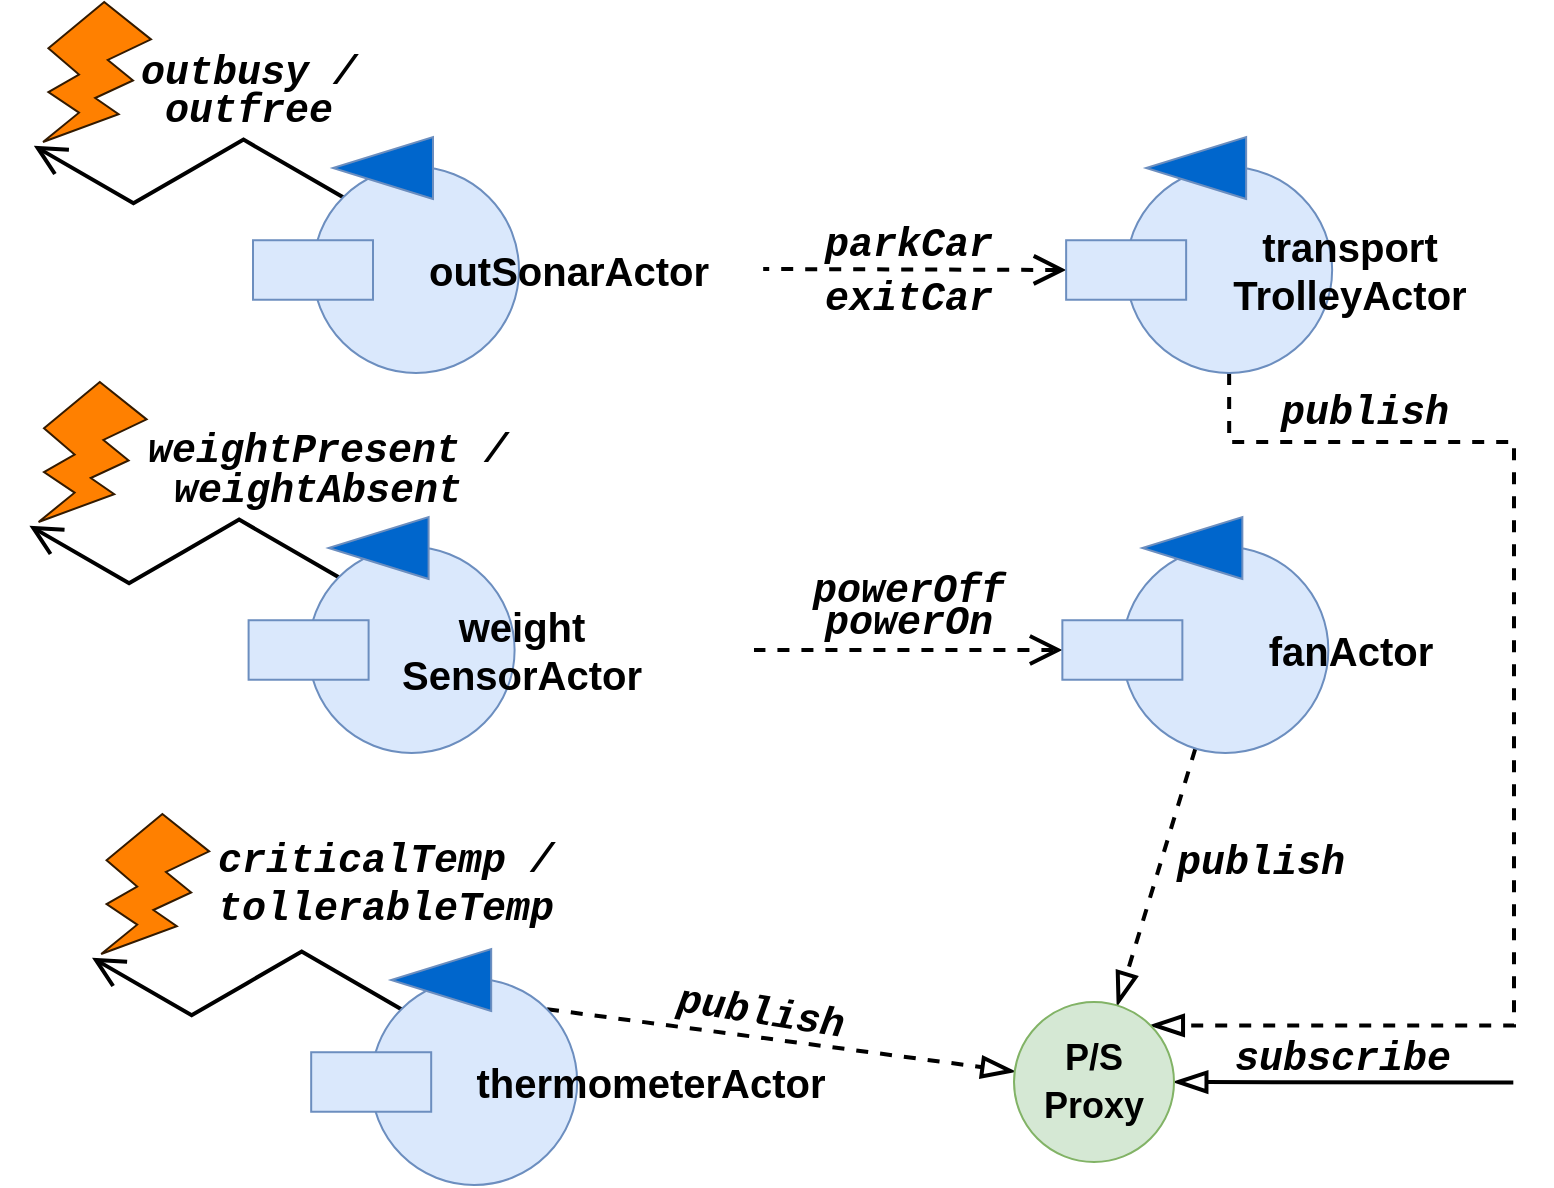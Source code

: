 <mxfile version="14.6.13" type="device"><diagram id="PS5p-miRpUZN3mHIzFUU" name="Pagina-1"><mxGraphModel dx="1117" dy="710" grid="1" gridSize="10" guides="1" tooltips="1" connect="1" arrows="1" fold="1" page="1" pageScale="1" pageWidth="827" pageHeight="1169" math="0" shadow="0"><root><mxCell id="0"/><mxCell id="1" parent="0"/><mxCell id="p0v2MCYOTG-1YUI7HmbI-3" style="edgeStyle=isometricEdgeStyle;rounded=0;orthogonalLoop=1;jettySize=auto;html=1;exitX=0;exitY=0;exitDx=0;exitDy=0;endSize=12;endArrow=open;endFill=0;elbow=vertical;entryX=-0.085;entryY=1.026;entryDx=0;entryDy=0;entryPerimeter=0;strokeWidth=2;" parent="1" source="4LaPOjj_Q7NK6tY3Kzd9-4" target="p0v2MCYOTG-1YUI7HmbI-2" edge="1"><mxGeometry relative="1" as="geometry"><mxPoint x="-35.5" y="171.5" as="targetPoint"/></mxGeometry></mxCell><mxCell id="4LaPOjj_Q7NK6tY3Kzd9-4" value="" style="ellipse;whiteSpace=wrap;html=1;aspect=fixed;fillColor=#dae8fc;fontStyle=1;fontFamily=Courier New;fontSize=20;strokeColor=#6c8ebf;" parent="1" vertex="1"><mxGeometry x="179.5" y="122.5" width="103" height="103" as="geometry"/></mxCell><mxCell id="4LaPOjj_Q7NK6tY3Kzd9-5" value="" style="triangle;whiteSpace=wrap;html=1;rotation=-180;strokeColor=#6C8EBF;fillColor=#0066CC;" parent="1" vertex="1"><mxGeometry x="189.5" y="107.5" width="50" height="31" as="geometry"/></mxCell><mxCell id="4LaPOjj_Q7NK6tY3Kzd9-6" value="" style="rounded=0;whiteSpace=wrap;html=1;fillColor=#dae8fc;strokeColor=#6c8ebf;" parent="1" vertex="1"><mxGeometry x="149.5" y="159.12" width="60" height="29.75" as="geometry"/></mxCell><mxCell id="4LaPOjj_Q7NK6tY3Kzd9-8" value="outSonarActor" style="text;html=1;strokeColor=none;fillColor=none;align=center;verticalAlign=middle;whiteSpace=wrap;rounded=0;fontSize=20;fontStyle=1" parent="1" vertex="1"><mxGeometry x="220.5" y="164" width="173" height="20" as="geometry"/></mxCell><mxCell id="p0v2MCYOTG-1YUI7HmbI-2" value="" style="verticalLabelPosition=bottom;verticalAlign=top;html=1;shape=mxgraph.basic.flash;rotation=0;direction=east;fillColor=#FF8000;strokeColor=#331A00;" parent="1" vertex="1"><mxGeometry x="44.5" y="40" width="54" height="70" as="geometry"/></mxCell><mxCell id="p0v2MCYOTG-1YUI7HmbI-4" value="outbusy /" style="text;html=1;strokeColor=none;fillColor=none;align=center;verticalAlign=middle;whiteSpace=wrap;rounded=0;fontStyle=3;fontFamily=Courier New;fontSize=20;labelBackgroundColor=none;labelBorderColor=none;" parent="1" vertex="1"><mxGeometry x="82" y="61.5" width="131" height="27" as="geometry"/></mxCell><mxCell id="p0v2MCYOTG-1YUI7HmbI-8" style="edgeStyle=isometricEdgeStyle;rounded=0;orthogonalLoop=1;jettySize=auto;html=1;exitX=0;exitY=0;exitDx=0;exitDy=0;endSize=12;endArrow=open;endFill=0;elbow=vertical;entryX=-0.085;entryY=1.026;entryDx=0;entryDy=0;entryPerimeter=0;strokeWidth=2;" parent="1" source="p0v2MCYOTG-1YUI7HmbI-9" target="p0v2MCYOTG-1YUI7HmbI-13" edge="1"><mxGeometry relative="1" as="geometry"><mxPoint x="-6.41" y="577.5" as="targetPoint"/></mxGeometry></mxCell><mxCell id="p0v2MCYOTG-1YUI7HmbI-42" style="edgeStyle=none;rounded=0;orthogonalLoop=1;jettySize=auto;html=1;exitX=1;exitY=0;exitDx=0;exitDy=0;fontFamily=Courier New;fontSize=20;startArrow=none;startFill=0;endArrow=blockThin;endFill=0;startSize=12;endSize=12;strokeWidth=2;dashed=1;" parent="1" source="p0v2MCYOTG-1YUI7HmbI-9" target="p0v2MCYOTG-1YUI7HmbI-40" edge="1"><mxGeometry relative="1" as="geometry"/></mxCell><mxCell id="p0v2MCYOTG-1YUI7HmbI-9" value="" style="ellipse;whiteSpace=wrap;html=1;aspect=fixed;fillColor=#dae8fc;fontStyle=1;fontFamily=Courier New;fontSize=20;strokeColor=#6c8ebf;" parent="1" vertex="1"><mxGeometry x="208.59" y="528.5" width="103" height="103" as="geometry"/></mxCell><mxCell id="p0v2MCYOTG-1YUI7HmbI-10" value="" style="triangle;whiteSpace=wrap;html=1;rotation=-180;strokeColor=#6C8EBF;fillColor=#0066CC;" parent="1" vertex="1"><mxGeometry x="218.59" y="513.5" width="50" height="31" as="geometry"/></mxCell><mxCell id="p0v2MCYOTG-1YUI7HmbI-11" value="" style="rounded=0;whiteSpace=wrap;html=1;fillColor=#dae8fc;strokeColor=#6c8ebf;" parent="1" vertex="1"><mxGeometry x="178.59" y="565.12" width="60" height="29.75" as="geometry"/></mxCell><mxCell id="p0v2MCYOTG-1YUI7HmbI-12" value="thermometerActor" style="text;html=1;strokeColor=none;fillColor=none;align=center;verticalAlign=middle;whiteSpace=wrap;rounded=0;fontSize=20;fontStyle=1" parent="1" vertex="1"><mxGeometry x="261.5" y="569.99" width="173" height="20" as="geometry"/></mxCell><mxCell id="p0v2MCYOTG-1YUI7HmbI-13" value="" style="verticalLabelPosition=bottom;verticalAlign=top;html=1;shape=mxgraph.basic.flash;rotation=0;direction=east;fillColor=#FF8000;strokeColor=#331A00;" parent="1" vertex="1"><mxGeometry x="73.59" y="446" width="54" height="70" as="geometry"/></mxCell><mxCell id="p0v2MCYOTG-1YUI7HmbI-14" value="criticalTemp /&lt;br&gt;tollerableTemp" style="text;html=1;strokeColor=none;fillColor=none;align=center;verticalAlign=middle;whiteSpace=wrap;rounded=0;fontStyle=3;fontFamily=Courier New;fontSize=20;labelBackgroundColor=none;labelBorderColor=none;" parent="1" vertex="1"><mxGeometry x="119.68" y="456.75" width="191.91" height="48.5" as="geometry"/></mxCell><mxCell id="p0v2MCYOTG-1YUI7HmbI-15" style="edgeStyle=isometricEdgeStyle;rounded=0;orthogonalLoop=1;jettySize=auto;html=1;exitX=0;exitY=0;exitDx=0;exitDy=0;endSize=12;endArrow=open;endFill=0;elbow=vertical;entryX=-0.085;entryY=1.026;entryDx=0;entryDy=0;entryPerimeter=0;strokeWidth=2;" parent="1" source="p0v2MCYOTG-1YUI7HmbI-16" target="p0v2MCYOTG-1YUI7HmbI-20" edge="1"><mxGeometry relative="1" as="geometry"><mxPoint x="-37.7" y="361.5" as="targetPoint"/></mxGeometry></mxCell><mxCell id="p0v2MCYOTG-1YUI7HmbI-16" value="" style="ellipse;whiteSpace=wrap;html=1;aspect=fixed;fillColor=#dae8fc;fontStyle=1;fontFamily=Courier New;fontSize=20;strokeColor=#6c8ebf;" parent="1" vertex="1"><mxGeometry x="177.3" y="312.5" width="103" height="103" as="geometry"/></mxCell><mxCell id="p0v2MCYOTG-1YUI7HmbI-17" value="" style="triangle;whiteSpace=wrap;html=1;rotation=-180;strokeColor=#6C8EBF;fillColor=#0066CC;" parent="1" vertex="1"><mxGeometry x="187.3" y="297.5" width="50" height="31" as="geometry"/></mxCell><mxCell id="p0v2MCYOTG-1YUI7HmbI-18" value="" style="rounded=0;whiteSpace=wrap;html=1;fillColor=#dae8fc;strokeColor=#6c8ebf;" parent="1" vertex="1"><mxGeometry x="147.3" y="349.12" width="60" height="29.75" as="geometry"/></mxCell><mxCell id="p0v2MCYOTG-1YUI7HmbI-19" value="weight&lt;br&gt;SensorActor" style="text;html=1;strokeColor=none;fillColor=none;align=center;verticalAlign=middle;whiteSpace=wrap;rounded=0;fontSize=20;fontStyle=1" parent="1" vertex="1"><mxGeometry x="218.3" y="354" width="131.7" height="20" as="geometry"/></mxCell><mxCell id="p0v2MCYOTG-1YUI7HmbI-20" value="" style="verticalLabelPosition=bottom;verticalAlign=top;html=1;shape=mxgraph.basic.flash;rotation=0;direction=east;fillColor=#FF8000;strokeColor=#331A00;" parent="1" vertex="1"><mxGeometry x="42.3" y="230" width="54" height="70" as="geometry"/></mxCell><mxCell id="p0v2MCYOTG-1YUI7HmbI-21" value="weightPresent /" style="text;html=1;strokeColor=none;fillColor=none;align=center;verticalAlign=middle;whiteSpace=wrap;rounded=0;fontStyle=3;fontFamily=Courier New;fontSize=20;labelBackgroundColor=none;labelBorderColor=none;" parent="1" vertex="1"><mxGeometry x="92" y="250" width="190" height="27" as="geometry"/></mxCell><mxCell id="Rj9xpIYj4Aq3__6QTYAu-10" style="rounded=0;orthogonalLoop=1;jettySize=auto;html=1;dashed=1;endArrow=blockThin;endFill=0;endSize=12;strokeWidth=2;" edge="1" parent="1" source="p0v2MCYOTG-1YUI7HmbI-23" target="p0v2MCYOTG-1YUI7HmbI-40"><mxGeometry relative="1" as="geometry"/></mxCell><mxCell id="p0v2MCYOTG-1YUI7HmbI-23" value="" style="ellipse;whiteSpace=wrap;html=1;aspect=fixed;fillColor=#dae8fc;fontStyle=1;fontFamily=Courier New;fontSize=20;strokeColor=#6c8ebf;" parent="1" vertex="1"><mxGeometry x="584.18" y="312.5" width="103" height="103" as="geometry"/></mxCell><mxCell id="p0v2MCYOTG-1YUI7HmbI-24" value="" style="triangle;whiteSpace=wrap;html=1;rotation=-180;strokeColor=#6C8EBF;fillColor=#0066CC;" parent="1" vertex="1"><mxGeometry x="594.18" y="297.5" width="50" height="31" as="geometry"/></mxCell><mxCell id="p0v2MCYOTG-1YUI7HmbI-29" style="rounded=0;orthogonalLoop=1;jettySize=auto;html=1;exitX=0;exitY=0.5;exitDx=0;exitDy=0;fontFamily=Courier New;fontSize=20;endArrow=none;endFill=0;endSize=12;strokeWidth=2;dashed=1;startArrow=open;startFill=0;startSize=12;" parent="1" source="p0v2MCYOTG-1YUI7HmbI-25" edge="1"><mxGeometry relative="1" as="geometry"><mxPoint x="400" y="364" as="targetPoint"/></mxGeometry></mxCell><mxCell id="p0v2MCYOTG-1YUI7HmbI-25" value="" style="rounded=0;whiteSpace=wrap;html=1;fillColor=#dae8fc;strokeColor=#6c8ebf;" parent="1" vertex="1"><mxGeometry x="554.18" y="349.12" width="60" height="29.75" as="geometry"/></mxCell><mxCell id="p0v2MCYOTG-1YUI7HmbI-26" value="fanActor" style="text;html=1;strokeColor=none;fillColor=none;align=center;verticalAlign=middle;whiteSpace=wrap;rounded=0;fontSize=20;fontStyle=1" parent="1" vertex="1"><mxGeometry x="639.59" y="354" width="117.32" height="20" as="geometry"/></mxCell><mxCell id="p0v2MCYOTG-1YUI7HmbI-30" value="powerOn" style="text;html=1;strokeColor=none;fillColor=none;align=center;verticalAlign=middle;whiteSpace=wrap;rounded=0;fontStyle=3;fontFamily=Courier New;fontSize=20;labelBackgroundColor=none;labelBorderColor=none;" parent="1" vertex="1"><mxGeometry x="411.89" y="336.12" width="131" height="27" as="geometry"/></mxCell><mxCell id="p0v2MCYOTG-1YUI7HmbI-31" value="powerOff" style="text;html=1;strokeColor=none;fillColor=none;align=center;verticalAlign=middle;whiteSpace=wrap;rounded=0;fontStyle=3;fontFamily=Courier New;fontSize=20;labelBackgroundColor=none;labelBorderColor=none;" parent="1" vertex="1"><mxGeometry x="411.89" y="320" width="131" height="27" as="geometry"/></mxCell><mxCell id="Rj9xpIYj4Aq3__6QTYAu-11" style="edgeStyle=orthogonalEdgeStyle;rounded=0;orthogonalLoop=1;jettySize=auto;html=1;entryX=1;entryY=0;entryDx=0;entryDy=0;dashed=1;endArrow=blockThin;endFill=0;endSize=12;strokeWidth=2;" edge="1" parent="1" source="p0v2MCYOTG-1YUI7HmbI-32" target="p0v2MCYOTG-1YUI7HmbI-40"><mxGeometry relative="1" as="geometry"><Array as="points"><mxPoint x="638" y="260"/><mxPoint x="780" y="260"/><mxPoint x="780" y="552"/></Array></mxGeometry></mxCell><mxCell id="p0v2MCYOTG-1YUI7HmbI-32" value="" style="ellipse;whiteSpace=wrap;html=1;aspect=fixed;fillColor=#dae8fc;fontStyle=1;fontFamily=Courier New;fontSize=20;strokeColor=#6c8ebf;" parent="1" vertex="1"><mxGeometry x="586.07" y="122.5" width="103" height="103" as="geometry"/></mxCell><mxCell id="p0v2MCYOTG-1YUI7HmbI-33" value="" style="triangle;whiteSpace=wrap;html=1;rotation=-180;strokeColor=#6C8EBF;fillColor=#0066CC;" parent="1" vertex="1"><mxGeometry x="596.07" y="107.5" width="50" height="31" as="geometry"/></mxCell><mxCell id="p0v2MCYOTG-1YUI7HmbI-34" style="rounded=0;orthogonalLoop=1;jettySize=auto;html=1;exitX=0;exitY=0.5;exitDx=0;exitDy=0;fontFamily=Courier New;fontSize=20;endArrow=none;endFill=0;endSize=12;strokeWidth=2;dashed=1;startArrow=open;startFill=0;startSize=12;" parent="1" source="p0v2MCYOTG-1YUI7HmbI-35" edge="1"><mxGeometry relative="1" as="geometry"><mxPoint x="404.59" y="173.5" as="targetPoint"/></mxGeometry></mxCell><mxCell id="p0v2MCYOTG-1YUI7HmbI-35" value="" style="rounded=0;whiteSpace=wrap;html=1;fillColor=#dae8fc;strokeColor=#6c8ebf;" parent="1" vertex="1"><mxGeometry x="556.07" y="159.12" width="60" height="29.75" as="geometry"/></mxCell><mxCell id="p0v2MCYOTG-1YUI7HmbI-36" value="transport&lt;br&gt;TrolleyActor" style="text;html=1;strokeColor=none;fillColor=none;align=center;verticalAlign=middle;whiteSpace=wrap;rounded=0;fontSize=20;fontStyle=1" parent="1" vertex="1"><mxGeometry x="598.25" y="163.99" width="200" height="20" as="geometry"/></mxCell><mxCell id="p0v2MCYOTG-1YUI7HmbI-37" value="parkCar" style="text;html=1;strokeColor=none;fillColor=none;align=center;verticalAlign=middle;whiteSpace=wrap;rounded=0;fontStyle=3;fontFamily=Courier New;fontSize=20;labelBackgroundColor=none;labelBorderColor=none;" parent="1" vertex="1"><mxGeometry x="411.89" y="147.5" width="131" height="27" as="geometry"/></mxCell><mxCell id="p0v2MCYOTG-1YUI7HmbI-38" value="exitCar" style="text;html=1;strokeColor=none;fillColor=none;align=center;verticalAlign=middle;whiteSpace=wrap;rounded=0;fontStyle=3;fontFamily=Courier New;fontSize=20;labelBackgroundColor=none;labelBorderColor=none;" parent="1" vertex="1"><mxGeometry x="411.89" y="174.5" width="131" height="27" as="geometry"/></mxCell><mxCell id="p0v2MCYOTG-1YUI7HmbI-46" style="edgeStyle=none;rounded=0;orthogonalLoop=1;jettySize=auto;html=1;fontFamily=Courier New;fontSize=18;startArrow=blockThin;startFill=0;endArrow=none;endFill=0;startSize=12;endSize=12;strokeWidth=2;" parent="1" source="p0v2MCYOTG-1YUI7HmbI-40" edge="1"><mxGeometry relative="1" as="geometry"><mxPoint x="779.665" y="580.25" as="targetPoint"/></mxGeometry></mxCell><mxCell id="p0v2MCYOTG-1YUI7HmbI-40" value="&lt;span style=&quot;color: rgb(0 , 0 , 0) ; font-family: &amp;#34;helvetica&amp;#34; ; font-size: 18px ; font-style: normal ; font-weight: 700 ; letter-spacing: normal ; text-align: center ; text-indent: 0px ; text-transform: none ; word-spacing: 0px ; display: inline ; float: none&quot;&gt;P/S&lt;/span&gt;&lt;br style=&quot;color: rgb(0 , 0 , 0) ; font-family: &amp;#34;helvetica&amp;#34; ; font-size: 18px ; font-style: normal ; font-weight: 700 ; letter-spacing: normal ; text-align: center ; text-indent: 0px ; text-transform: none ; word-spacing: 0px&quot;&gt;&lt;span style=&quot;color: rgb(0 , 0 , 0) ; font-family: &amp;#34;helvetica&amp;#34; ; font-size: 18px ; font-style: normal ; font-weight: 700 ; letter-spacing: normal ; text-align: center ; text-indent: 0px ; text-transform: none ; word-spacing: 0px ; display: inline ; float: none&quot;&gt;Proxy&lt;/span&gt;" style="ellipse;whiteSpace=wrap;html=1;aspect=fixed;labelBackgroundColor=none;fontFamily=Courier New;fontSize=20;strokeColor=#82b366;fillColor=#d5e8d4;" parent="1" vertex="1"><mxGeometry x="530.0" y="540" width="80" height="80" as="geometry"/></mxCell><mxCell id="p0v2MCYOTG-1YUI7HmbI-44" value="publish" style="text;html=1;strokeColor=none;fillColor=none;align=center;verticalAlign=middle;whiteSpace=wrap;rounded=0;fontStyle=3;fontFamily=Courier New;fontSize=20;labelBackgroundColor=none;labelBorderColor=none;rotation=9;" parent="1" vertex="1"><mxGeometry x="338" y="531.75" width="131" height="27" as="geometry"/></mxCell><mxCell id="p0v2MCYOTG-1YUI7HmbI-47" value="subscribe" style="text;html=1;strokeColor=none;fillColor=none;align=center;verticalAlign=middle;whiteSpace=wrap;rounded=0;fontStyle=3;fontFamily=Courier New;fontSize=20;labelBackgroundColor=none;labelBorderColor=none;" parent="1" vertex="1"><mxGeometry x="629.32" y="554.75" width="131" height="27" as="geometry"/></mxCell><mxCell id="Rj9xpIYj4Aq3__6QTYAu-1" value="outfree" style="text;html=1;strokeColor=none;fillColor=none;align=center;verticalAlign=middle;whiteSpace=wrap;rounded=0;fontStyle=3;fontFamily=Courier New;fontSize=20;labelBackgroundColor=none;labelBorderColor=none;" vertex="1" parent="1"><mxGeometry x="82" y="80.5" width="131" height="27" as="geometry"/></mxCell><mxCell id="Rj9xpIYj4Aq3__6QTYAu-2" value="weightAbsent" style="text;html=1;strokeColor=none;fillColor=none;align=center;verticalAlign=middle;whiteSpace=wrap;rounded=0;fontStyle=3;fontFamily=Courier New;fontSize=20;labelBackgroundColor=none;labelBorderColor=none;" vertex="1" parent="1"><mxGeometry x="95.75" y="270" width="171.5" height="27" as="geometry"/></mxCell><mxCell id="Rj9xpIYj4Aq3__6QTYAu-12" value="publish" style="text;html=1;strokeColor=none;fillColor=none;align=center;verticalAlign=middle;whiteSpace=wrap;rounded=0;fontStyle=3;fontFamily=Courier New;fontSize=20;labelBackgroundColor=none;labelBorderColor=none;rotation=0;" vertex="1" parent="1"><mxGeometry x="588.18" y="456.75" width="131" height="27" as="geometry"/></mxCell><mxCell id="Rj9xpIYj4Aq3__6QTYAu-13" value="publish" style="text;html=1;strokeColor=none;fillColor=none;align=center;verticalAlign=middle;whiteSpace=wrap;rounded=0;fontStyle=3;fontFamily=Courier New;fontSize=20;labelBackgroundColor=none;labelBorderColor=none;rotation=0;" vertex="1" parent="1"><mxGeometry x="639.59" y="231.5" width="131" height="27" as="geometry"/></mxCell></root></mxGraphModel></diagram></mxfile>